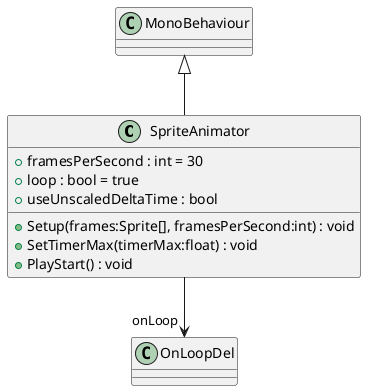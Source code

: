@startuml
class SpriteAnimator {
    + framesPerSecond : int = 30
    + loop : bool = true
    + useUnscaledDeltaTime : bool
    + Setup(frames:Sprite[], framesPerSecond:int) : void
    + SetTimerMax(timerMax:float) : void
    + PlayStart() : void
}
MonoBehaviour <|-- SpriteAnimator
SpriteAnimator --> "onLoop" OnLoopDel
@enduml
